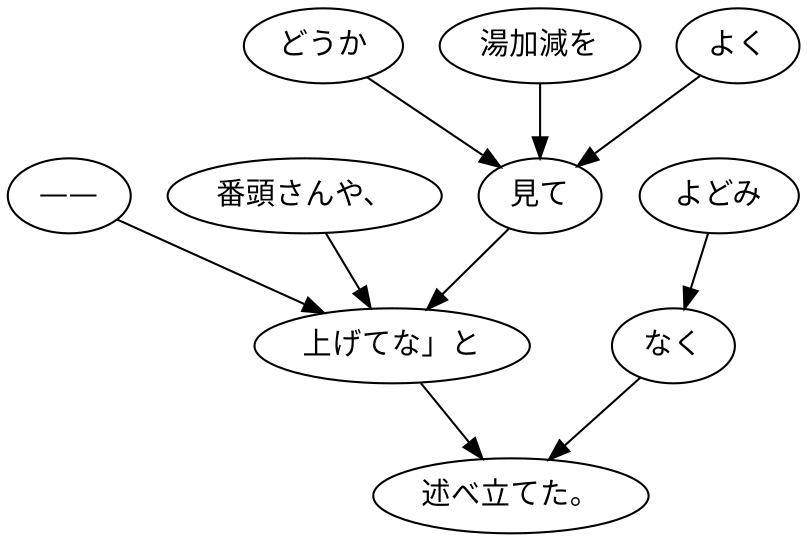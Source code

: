 digraph graph4451 {
	node0 [label="——"];
	node1 [label="番頭さんや、"];
	node2 [label="どうか"];
	node3 [label="湯加減を"];
	node4 [label="よく"];
	node5 [label="見て"];
	node6 [label="上げてな」と"];
	node7 [label="よどみ"];
	node8 [label="なく"];
	node9 [label="述べ立てた。"];
	node0 -> node6;
	node1 -> node6;
	node2 -> node5;
	node3 -> node5;
	node4 -> node5;
	node5 -> node6;
	node6 -> node9;
	node7 -> node8;
	node8 -> node9;
}
